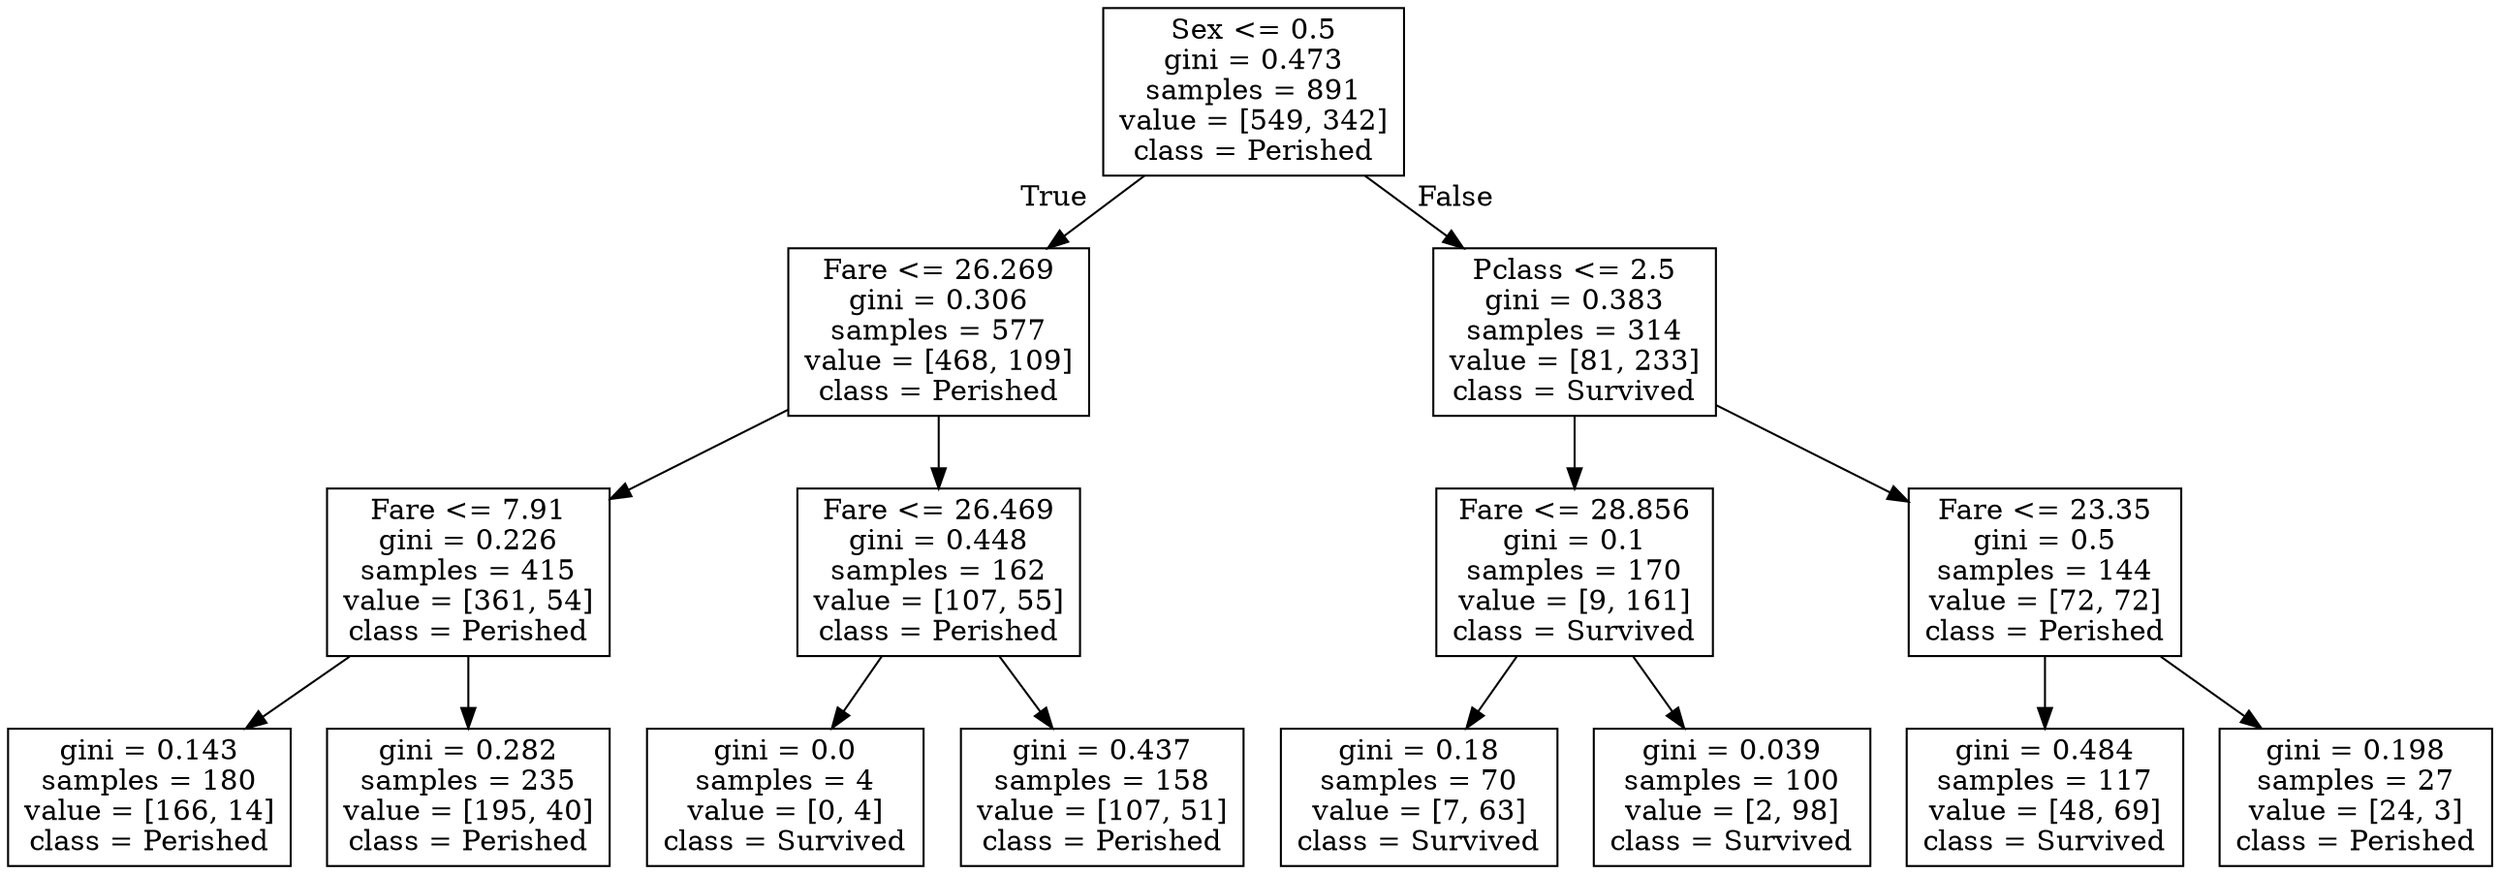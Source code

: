 digraph Tree {
node [shape=box] ;
0 [label="Sex <= 0.5\ngini = 0.473\nsamples = 891\nvalue = [549, 342]\nclass = Perished"] ;
1 [label="Fare <= 26.269\ngini = 0.306\nsamples = 577\nvalue = [468, 109]\nclass = Perished"] ;
0 -> 1 [labeldistance=2.5, labelangle=45, headlabel="True"] ;
2 [label="Fare <= 7.91\ngini = 0.226\nsamples = 415\nvalue = [361, 54]\nclass = Perished"] ;
1 -> 2 ;
3 [label="gini = 0.143\nsamples = 180\nvalue = [166, 14]\nclass = Perished"] ;
2 -> 3 ;
4 [label="gini = 0.282\nsamples = 235\nvalue = [195, 40]\nclass = Perished"] ;
2 -> 4 ;
5 [label="Fare <= 26.469\ngini = 0.448\nsamples = 162\nvalue = [107, 55]\nclass = Perished"] ;
1 -> 5 ;
6 [label="gini = 0.0\nsamples = 4\nvalue = [0, 4]\nclass = Survived"] ;
5 -> 6 ;
7 [label="gini = 0.437\nsamples = 158\nvalue = [107, 51]\nclass = Perished"] ;
5 -> 7 ;
8 [label="Pclass <= 2.5\ngini = 0.383\nsamples = 314\nvalue = [81, 233]\nclass = Survived"] ;
0 -> 8 [labeldistance=2.5, labelangle=-45, headlabel="False"] ;
9 [label="Fare <= 28.856\ngini = 0.1\nsamples = 170\nvalue = [9, 161]\nclass = Survived"] ;
8 -> 9 ;
10 [label="gini = 0.18\nsamples = 70\nvalue = [7, 63]\nclass = Survived"] ;
9 -> 10 ;
11 [label="gini = 0.039\nsamples = 100\nvalue = [2, 98]\nclass = Survived"] ;
9 -> 11 ;
12 [label="Fare <= 23.35\ngini = 0.5\nsamples = 144\nvalue = [72, 72]\nclass = Perished"] ;
8 -> 12 ;
13 [label="gini = 0.484\nsamples = 117\nvalue = [48, 69]\nclass = Survived"] ;
12 -> 13 ;
14 [label="gini = 0.198\nsamples = 27\nvalue = [24, 3]\nclass = Perished"] ;
12 -> 14 ;
}